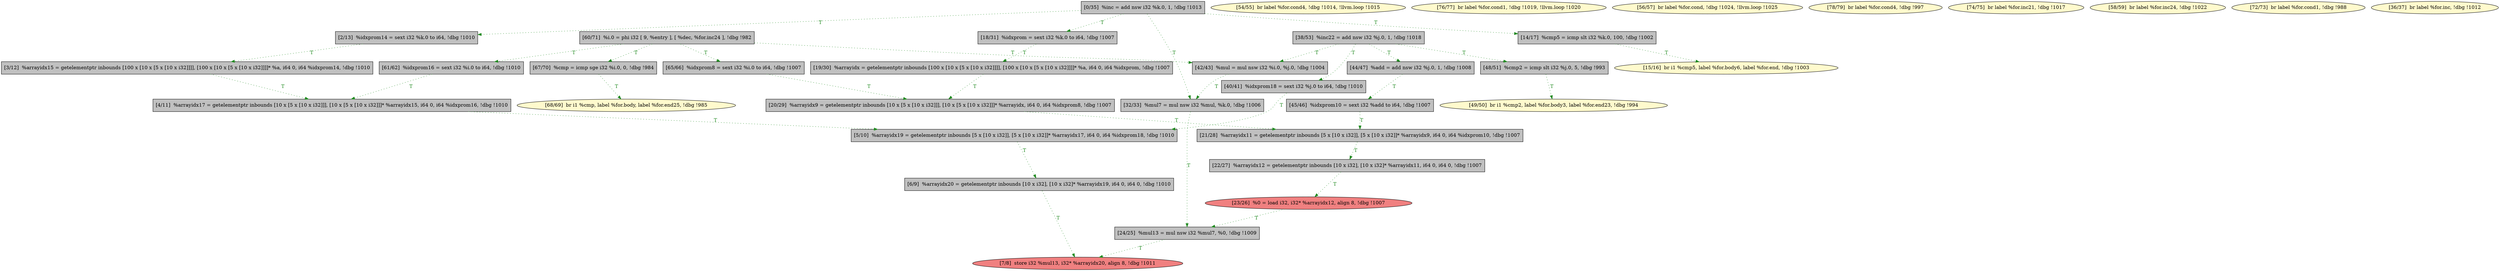 
digraph G {


node446 [fillcolor=grey,label="[60/71]  %i.0 = phi i32 [ 9, %entry ], [ %dec, %for.inc24 ], !dbg !982",shape=rectangle,style=filled ]
node449 [fillcolor=lemonchiffon,label="[54/55]  br label %for.cond4, !dbg !1014, !llvm.loop !1015",shape=ellipse,style=filled ]
node470 [fillcolor=grey,label="[6/9]  %arrayidx20 = getelementptr inbounds [10 x i32], [10 x i32]* %arrayidx19, i64 0, i64 0, !dbg !1010",shape=rectangle,style=filled ]
node445 [fillcolor=lemonchiffon,label="[49/50]  br i1 %cmp2, label %for.body3, label %for.end23, !dbg !994",shape=ellipse,style=filled ]
node447 [fillcolor=grey,label="[44/47]  %add = add nsw i32 %j.0, 1, !dbg !1008",shape=rectangle,style=filled ]
node439 [fillcolor=grey,label="[2/13]  %idxprom14 = sext i32 %k.0 to i64, !dbg !1010",shape=rectangle,style=filled ]
node443 [fillcolor=lemonchiffon,label="[76/77]  br label %for.cond1, !dbg !1019, !llvm.loop !1020",shape=ellipse,style=filled ]
node444 [fillcolor=grey,label="[61/62]  %idxprom16 = sext i32 %i.0 to i64, !dbg !1010",shape=rectangle,style=filled ]
node452 [fillcolor=lemonchiffon,label="[56/57]  br label %for.cond, !dbg !1024, !llvm.loop !1025",shape=ellipse,style=filled ]
node442 [fillcolor=grey,label="[67/70]  %cmp = icmp sge i32 %i.0, 0, !dbg !984",shape=rectangle,style=filled ]
node437 [fillcolor=lemonchiffon,label="[78/79]  br label %for.cond4, !dbg !997",shape=ellipse,style=filled ]
node448 [fillcolor=lightcoral,label="[7/8]  store i32 %mul13, i32* %arrayidx20, align 8, !dbg !1011",shape=ellipse,style=filled ]
node441 [fillcolor=grey,label="[65/66]  %idxprom8 = sext i32 %i.0 to i64, !dbg !1007",shape=rectangle,style=filled ]
node468 [fillcolor=grey,label="[24/25]  %mul13 = mul nsw i32 %mul7, %0, !dbg !1009",shape=rectangle,style=filled ]
node450 [fillcolor=grey,label="[14/17]  %cmp5 = icmp slt i32 %k.0, 100, !dbg !1002",shape=rectangle,style=filled ]
node451 [fillcolor=grey,label="[38/53]  %inc22 = add nsw i32 %j.0, 1, !dbg !1018",shape=rectangle,style=filled ]
node438 [fillcolor=grey,label="[4/11]  %arrayidx17 = getelementptr inbounds [10 x [5 x [10 x i32]]], [10 x [5 x [10 x i32]]]* %arrayidx15, i64 0, i64 %idxprom16, !dbg !1010",shape=rectangle,style=filled ]
node436 [fillcolor=grey,label="[5/10]  %arrayidx19 = getelementptr inbounds [5 x [10 x i32]], [5 x [10 x i32]]* %arrayidx17, i64 0, i64 %idxprom18, !dbg !1010",shape=rectangle,style=filled ]
node472 [fillcolor=grey,label="[3/12]  %arrayidx15 = getelementptr inbounds [100 x [10 x [5 x [10 x i32]]]], [100 x [10 x [5 x [10 x i32]]]]* %a, i64 0, i64 %idxprom14, !dbg !1010",shape=rectangle,style=filled ]
node440 [fillcolor=lemonchiffon,label="[74/75]  br label %for.inc21, !dbg !1017",shape=ellipse,style=filled ]
node453 [fillcolor=lemonchiffon,label="[58/59]  br label %for.inc24, !dbg !1022",shape=ellipse,style=filled ]
node454 [fillcolor=lemonchiffon,label="[72/73]  br label %for.cond1, !dbg !988",shape=ellipse,style=filled ]
node469 [fillcolor=lemonchiffon,label="[15/16]  br i1 %cmp5, label %for.body6, label %for.end, !dbg !1003",shape=ellipse,style=filled ]
node455 [fillcolor=grey,label="[45/46]  %idxprom10 = sext i32 %add to i64, !dbg !1007",shape=rectangle,style=filled ]
node459 [fillcolor=grey,label="[40/41]  %idxprom18 = sext i32 %j.0 to i64, !dbg !1010",shape=rectangle,style=filled ]
node458 [fillcolor=grey,label="[18/31]  %idxprom = sext i32 %k.0 to i64, !dbg !1007",shape=rectangle,style=filled ]
node457 [fillcolor=grey,label="[42/43]  %mul = mul nsw i32 %i.0, %j.0, !dbg !1004",shape=rectangle,style=filled ]
node460 [fillcolor=lemonchiffon,label="[36/37]  br label %for.inc, !dbg !1012",shape=ellipse,style=filled ]
node463 [fillcolor=grey,label="[48/51]  %cmp2 = icmp slt i32 %j.0, 5, !dbg !993",shape=rectangle,style=filled ]
node461 [fillcolor=grey,label="[0/35]  %inc = add nsw i32 %k.0, 1, !dbg !1013",shape=rectangle,style=filled ]
node456 [fillcolor=grey,label="[22/27]  %arrayidx12 = getelementptr inbounds [10 x i32], [10 x i32]* %arrayidx11, i64 0, i64 0, !dbg !1007",shape=rectangle,style=filled ]
node466 [fillcolor=grey,label="[21/28]  %arrayidx11 = getelementptr inbounds [5 x [10 x i32]], [5 x [10 x i32]]* %arrayidx9, i64 0, i64 %idxprom10, !dbg !1007",shape=rectangle,style=filled ]
node462 [fillcolor=grey,label="[32/33]  %mul7 = mul nsw i32 %mul, %k.0, !dbg !1006",shape=rectangle,style=filled ]
node464 [fillcolor=grey,label="[19/30]  %arrayidx = getelementptr inbounds [100 x [10 x [5 x [10 x i32]]]], [100 x [10 x [5 x [10 x i32]]]]* %a, i64 0, i64 %idxprom, !dbg !1007",shape=rectangle,style=filled ]
node465 [fillcolor=grey,label="[20/29]  %arrayidx9 = getelementptr inbounds [10 x [5 x [10 x i32]]], [10 x [5 x [10 x i32]]]* %arrayidx, i64 0, i64 %idxprom8, !dbg !1007",shape=rectangle,style=filled ]
node467 [fillcolor=lightcoral,label="[23/26]  %0 = load i32, i32* %arrayidx12, align 8, !dbg !1007",shape=ellipse,style=filled ]
node471 [fillcolor=lemonchiffon,label="[68/69]  br i1 %cmp, label %for.body, label %for.end25, !dbg !985",shape=ellipse,style=filled ]

node455->node466 [style=dotted,color=forestgreen,label="T",fontcolor=forestgreen ]
node456->node467 [style=dotted,color=forestgreen,label="T",fontcolor=forestgreen ]
node451->node459 [style=dotted,color=forestgreen,label="T",fontcolor=forestgreen ]
node438->node436 [style=dotted,color=forestgreen,label="T",fontcolor=forestgreen ]
node450->node469 [style=dotted,color=forestgreen,label="T",fontcolor=forestgreen ]
node451->node447 [style=dotted,color=forestgreen,label="T",fontcolor=forestgreen ]
node459->node436 [style=dotted,color=forestgreen,label="T",fontcolor=forestgreen ]
node467->node468 [style=dotted,color=forestgreen,label="T",fontcolor=forestgreen ]
node446->node441 [style=dotted,color=forestgreen,label="T",fontcolor=forestgreen ]
node446->node444 [style=dotted,color=forestgreen,label="T",fontcolor=forestgreen ]
node446->node442 [style=dotted,color=forestgreen,label="T",fontcolor=forestgreen ]
node461->node462 [style=dotted,color=forestgreen,label="T",fontcolor=forestgreen ]
node470->node448 [style=dotted,color=forestgreen,label="T",fontcolor=forestgreen ]
node451->node457 [style=dotted,color=forestgreen,label="T",fontcolor=forestgreen ]
node462->node468 [style=dotted,color=forestgreen,label="T",fontcolor=forestgreen ]
node458->node464 [style=dotted,color=forestgreen,label="T",fontcolor=forestgreen ]
node464->node465 [style=dotted,color=forestgreen,label="T",fontcolor=forestgreen ]
node439->node472 [style=dotted,color=forestgreen,label="T",fontcolor=forestgreen ]
node465->node466 [style=dotted,color=forestgreen,label="T",fontcolor=forestgreen ]
node461->node458 [style=dotted,color=forestgreen,label="T",fontcolor=forestgreen ]
node436->node470 [style=dotted,color=forestgreen,label="T",fontcolor=forestgreen ]
node444->node438 [style=dotted,color=forestgreen,label="T",fontcolor=forestgreen ]
node466->node456 [style=dotted,color=forestgreen,label="T",fontcolor=forestgreen ]
node457->node462 [style=dotted,color=forestgreen,label="T",fontcolor=forestgreen ]
node442->node471 [style=dotted,color=forestgreen,label="T",fontcolor=forestgreen ]
node461->node439 [style=dotted,color=forestgreen,label="T",fontcolor=forestgreen ]
node468->node448 [style=dotted,color=forestgreen,label="T",fontcolor=forestgreen ]
node461->node450 [style=dotted,color=forestgreen,label="T",fontcolor=forestgreen ]
node463->node445 [style=dotted,color=forestgreen,label="T",fontcolor=forestgreen ]
node451->node463 [style=dotted,color=forestgreen,label="T",fontcolor=forestgreen ]
node441->node465 [style=dotted,color=forestgreen,label="T",fontcolor=forestgreen ]
node446->node457 [style=dotted,color=forestgreen,label="T",fontcolor=forestgreen ]
node447->node455 [style=dotted,color=forestgreen,label="T",fontcolor=forestgreen ]
node472->node438 [style=dotted,color=forestgreen,label="T",fontcolor=forestgreen ]


}
